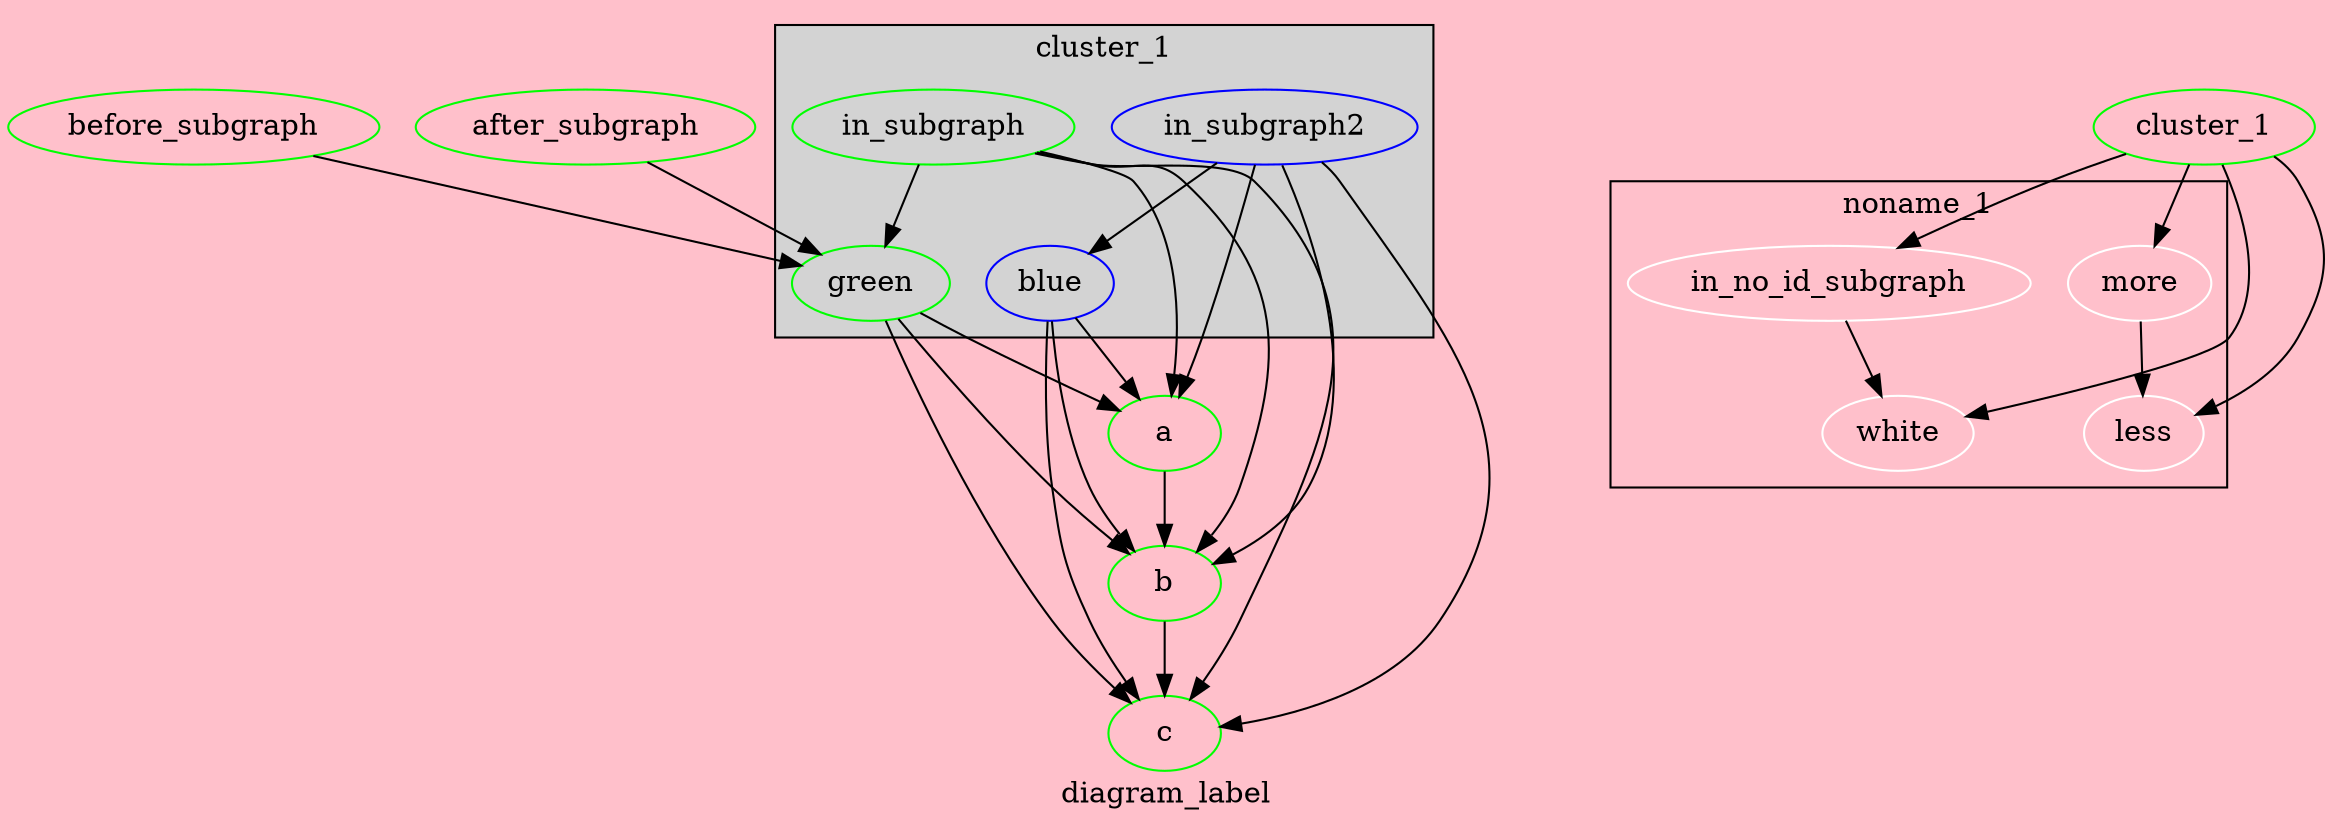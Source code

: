 digraph D {
  label="diagram_label";
  
  // should be override
  bgcolor=red;

  node [color=green];
  before_subgraph -> green

  subgraph cluster_1 {
    bgcolor=lightgrey;
    label="cluster_1";
  
    in_subgraph -> green
    
    node [color=blue];
    in_subgraph2 -> blue
  } ->
  subgraph test {
      a -> b -> c;
  }

  after_subgraph -> green
  
  // should override bgcolor
  bgcolor=pink;
  

  // subgraph without ID
  cluster_1 -> 
  subgraph cluster_2 {
    // will be ignored
    label="noname_1";
    
    
    // will affect nodes
    node [color=white];
    
    in_no_id_subgraph -> white;
    more -> less;
  };
}